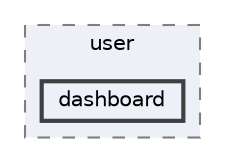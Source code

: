 digraph "resources/views/backend/subdomain/user/dashboard"
{
 // LATEX_PDF_SIZE
  bgcolor="transparent";
  edge [fontname=Helvetica,fontsize=10,labelfontname=Helvetica,labelfontsize=10];
  node [fontname=Helvetica,fontsize=10,shape=box,height=0.2,width=0.4];
  compound=true
  subgraph clusterdir_5e8d22e675300da5ab7f53aeda9e2ae4 {
    graph [ bgcolor="#edf0f7", pencolor="grey50", label="user", fontname=Helvetica,fontsize=10 style="filled,dashed", URL="dir_5e8d22e675300da5ab7f53aeda9e2ae4.html",tooltip=""]
  dir_fa968ae96ad873250924d68e2e50ab68 [label="dashboard", fillcolor="#edf0f7", color="grey25", style="filled,bold", URL="dir_fa968ae96ad873250924d68e2e50ab68.html",tooltip=""];
  }
}
